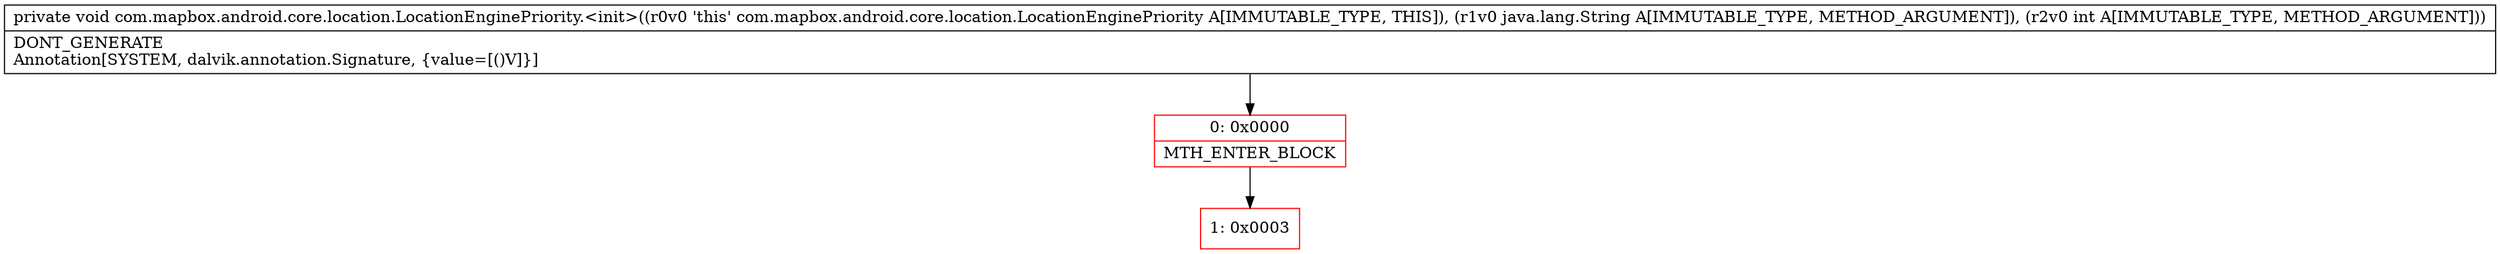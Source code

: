digraph "CFG forcom.mapbox.android.core.location.LocationEnginePriority.\<init\>(Ljava\/lang\/String;I)V" {
subgraph cluster_Region_878669594 {
label = "R(0)";
node [shape=record,color=blue];
}
Node_0 [shape=record,color=red,label="{0\:\ 0x0000|MTH_ENTER_BLOCK\l}"];
Node_1 [shape=record,color=red,label="{1\:\ 0x0003}"];
MethodNode[shape=record,label="{private void com.mapbox.android.core.location.LocationEnginePriority.\<init\>((r0v0 'this' com.mapbox.android.core.location.LocationEnginePriority A[IMMUTABLE_TYPE, THIS]), (r1v0 java.lang.String A[IMMUTABLE_TYPE, METHOD_ARGUMENT]), (r2v0 int A[IMMUTABLE_TYPE, METHOD_ARGUMENT]))  | DONT_GENERATE\lAnnotation[SYSTEM, dalvik.annotation.Signature, \{value=[()V]\}]\l}"];
MethodNode -> Node_0;
Node_0 -> Node_1;
}

